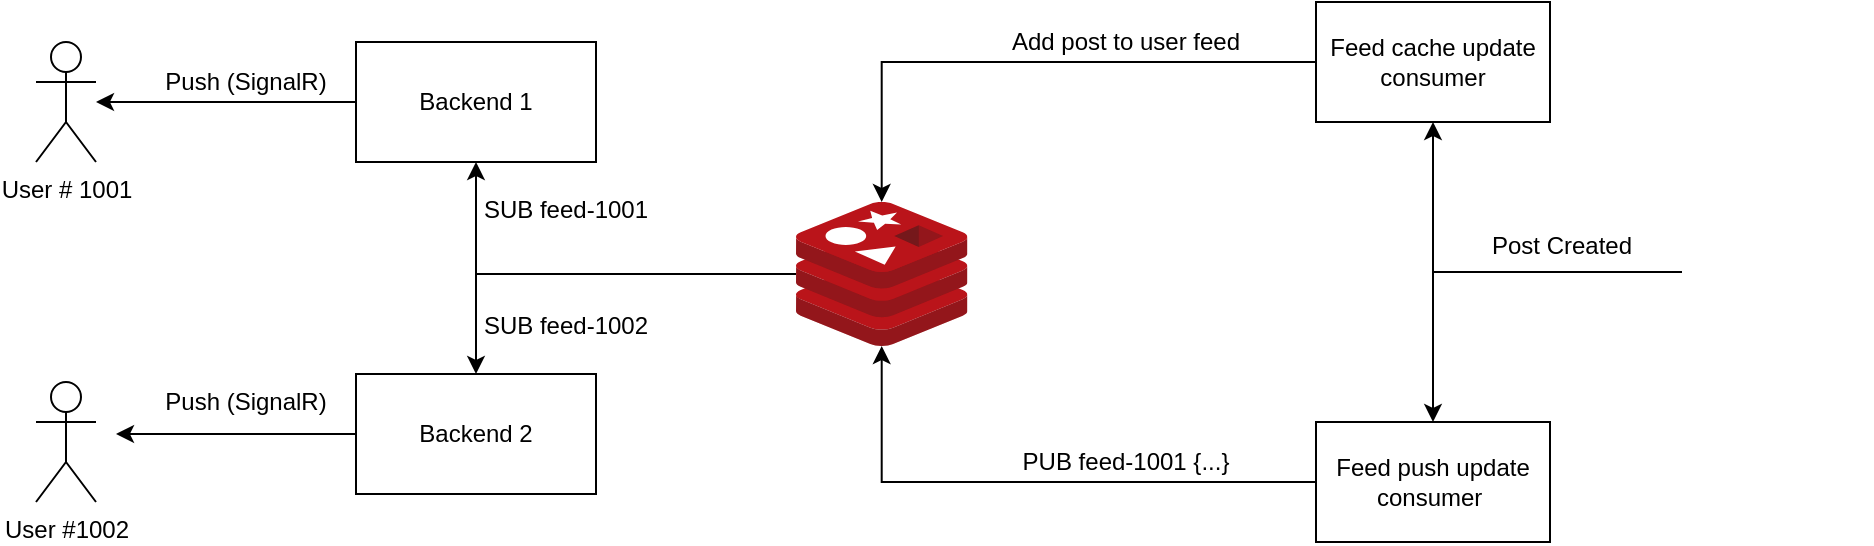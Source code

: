 <mxfile version="15.0.2" type="device"><diagram id="O1AmaUH5Av6IyzkHM9MH" name="Push architecture"><mxGraphModel dx="1673" dy="934" grid="1" gridSize="10" guides="1" tooltips="1" connect="1" arrows="1" fold="1" page="1" pageScale="1" pageWidth="1169" pageHeight="827" math="0" shadow="0"><root><mxCell id="0"/><mxCell id="1" parent="0"/><mxCell id="CNZq-4WSAqISuZB1Ox7F-7" style="edgeStyle=orthogonalEdgeStyle;rounded=0;orthogonalLoop=1;jettySize=auto;html=1;" edge="1" parent="1" source="CNZq-4WSAqISuZB1Ox7F-3" target="CNZq-4WSAqISuZB1Ox7F-6"><mxGeometry relative="1" as="geometry"/></mxCell><mxCell id="CNZq-4WSAqISuZB1Ox7F-10" style="edgeStyle=orthogonalEdgeStyle;rounded=0;orthogonalLoop=1;jettySize=auto;html=1;entryX=0.5;entryY=0;entryDx=0;entryDy=0;" edge="1" parent="1" source="CNZq-4WSAqISuZB1Ox7F-3" target="CNZq-4WSAqISuZB1Ox7F-9"><mxGeometry relative="1" as="geometry"/></mxCell><mxCell id="CNZq-4WSAqISuZB1Ox7F-3" value="" style="shape=image;imageAspect=0;aspect=fixed;verticalLabelPosition=bottom;verticalAlign=top;image=https://seeklogo.com/images/R/rabbitmq-logo-25641A76DE-seeklogo.com.png;" vertex="1" parent="1"><mxGeometry x="949" y="364" width="94.67" height="100" as="geometry"/></mxCell><mxCell id="CNZq-4WSAqISuZB1Ox7F-16" style="edgeStyle=orthogonalEdgeStyle;rounded=0;orthogonalLoop=1;jettySize=auto;html=1;" edge="1" parent="1" source="CNZq-4WSAqISuZB1Ox7F-4" target="CNZq-4WSAqISuZB1Ox7F-18"><mxGeometry relative="1" as="geometry"><mxPoint x="285" y="365" as="targetPoint"/></mxGeometry></mxCell><mxCell id="CNZq-4WSAqISuZB1Ox7F-20" style="edgeStyle=orthogonalEdgeStyle;rounded=0;orthogonalLoop=1;jettySize=auto;html=1;entryX=0.5;entryY=0;entryDx=0;entryDy=0;" edge="1" parent="1" source="CNZq-4WSAqISuZB1Ox7F-4" target="CNZq-4WSAqISuZB1Ox7F-19"><mxGeometry relative="1" as="geometry"/></mxCell><mxCell id="CNZq-4WSAqISuZB1Ox7F-4" value="" style="aspect=fixed;html=1;points=[];align=center;image;fontSize=12;image=img/lib/mscae/Cache_Redis_Product.svg;" vertex="1" parent="1"><mxGeometry x="506" y="379" width="85.71" height="72" as="geometry"/></mxCell><mxCell id="CNZq-4WSAqISuZB1Ox7F-11" style="edgeStyle=orthogonalEdgeStyle;rounded=0;orthogonalLoop=1;jettySize=auto;html=1;" edge="1" parent="1" source="CNZq-4WSAqISuZB1Ox7F-6" target="CNZq-4WSAqISuZB1Ox7F-4"><mxGeometry relative="1" as="geometry"/></mxCell><mxCell id="CNZq-4WSAqISuZB1Ox7F-6" value="Feed cache update consumer" style="rounded=0;whiteSpace=wrap;html=1;" vertex="1" parent="1"><mxGeometry x="766" y="279" width="117" height="60" as="geometry"/></mxCell><mxCell id="CNZq-4WSAqISuZB1Ox7F-8" value="Post Created" style="text;html=1;strokeColor=none;fillColor=none;align=center;verticalAlign=middle;whiteSpace=wrap;rounded=0;" vertex="1" parent="1"><mxGeometry x="839" y="388" width="100" height="26" as="geometry"/></mxCell><mxCell id="CNZq-4WSAqISuZB1Ox7F-12" style="edgeStyle=orthogonalEdgeStyle;rounded=0;orthogonalLoop=1;jettySize=auto;html=1;" edge="1" parent="1" source="CNZq-4WSAqISuZB1Ox7F-9" target="CNZq-4WSAqISuZB1Ox7F-4"><mxGeometry relative="1" as="geometry"/></mxCell><mxCell id="CNZq-4WSAqISuZB1Ox7F-9" value="Feed push update consumer&amp;nbsp;" style="rounded=0;whiteSpace=wrap;html=1;" vertex="1" parent="1"><mxGeometry x="766" y="489" width="117" height="60" as="geometry"/></mxCell><mxCell id="CNZq-4WSAqISuZB1Ox7F-13" value="Add post to user feed" style="text;html=1;strokeColor=none;fillColor=none;align=center;verticalAlign=middle;whiteSpace=wrap;rounded=0;" vertex="1" parent="1"><mxGeometry x="606" y="289" width="130" height="20" as="geometry"/></mxCell><mxCell id="CNZq-4WSAqISuZB1Ox7F-14" value="PUB feed-1001 {...}" style="text;html=1;strokeColor=none;fillColor=none;align=center;verticalAlign=middle;whiteSpace=wrap;rounded=0;" vertex="1" parent="1"><mxGeometry x="606" y="499" width="130" height="20" as="geometry"/></mxCell><mxCell id="CNZq-4WSAqISuZB1Ox7F-17" value="SUB feed-1001" style="text;html=1;strokeColor=none;fillColor=none;align=center;verticalAlign=middle;whiteSpace=wrap;rounded=0;" vertex="1" parent="1"><mxGeometry x="326" y="373" width="130" height="20" as="geometry"/></mxCell><mxCell id="CNZq-4WSAqISuZB1Ox7F-23" style="edgeStyle=orthogonalEdgeStyle;rounded=0;orthogonalLoop=1;jettySize=auto;html=1;" edge="1" parent="1" source="CNZq-4WSAqISuZB1Ox7F-18"><mxGeometry relative="1" as="geometry"><mxPoint x="156" y="329" as="targetPoint"/></mxGeometry></mxCell><mxCell id="CNZq-4WSAqISuZB1Ox7F-18" value="Backend 1" style="rounded=0;whiteSpace=wrap;html=1;" vertex="1" parent="1"><mxGeometry x="286" y="299" width="120" height="60" as="geometry"/></mxCell><mxCell id="CNZq-4WSAqISuZB1Ox7F-22" style="edgeStyle=orthogonalEdgeStyle;rounded=0;orthogonalLoop=1;jettySize=auto;html=1;" edge="1" parent="1" source="CNZq-4WSAqISuZB1Ox7F-19"><mxGeometry relative="1" as="geometry"><mxPoint x="166" y="495" as="targetPoint"/></mxGeometry></mxCell><mxCell id="CNZq-4WSAqISuZB1Ox7F-19" value="Backend 2" style="rounded=0;whiteSpace=wrap;html=1;" vertex="1" parent="1"><mxGeometry x="286" y="465" width="120" height="60" as="geometry"/></mxCell><mxCell id="CNZq-4WSAqISuZB1Ox7F-21" value="SUB feed-1002" style="text;html=1;strokeColor=none;fillColor=none;align=center;verticalAlign=middle;whiteSpace=wrap;rounded=0;" vertex="1" parent="1"><mxGeometry x="326" y="431" width="130" height="20" as="geometry"/></mxCell><mxCell id="CNZq-4WSAqISuZB1Ox7F-24" value="User #1002" style="shape=umlActor;verticalLabelPosition=bottom;verticalAlign=top;html=1;outlineConnect=0;" vertex="1" parent="1"><mxGeometry x="126" y="469" width="30" height="60" as="geometry"/></mxCell><mxCell id="CNZq-4WSAqISuZB1Ox7F-25" value="User # 1001" style="shape=umlActor;verticalLabelPosition=bottom;verticalAlign=top;html=1;outlineConnect=0;" vertex="1" parent="1"><mxGeometry x="126" y="299" width="30" height="60" as="geometry"/></mxCell><mxCell id="CNZq-4WSAqISuZB1Ox7F-29" value="Push (SignalR)" style="text;html=1;strokeColor=none;fillColor=none;align=center;verticalAlign=middle;whiteSpace=wrap;rounded=0;" vertex="1" parent="1"><mxGeometry x="186" y="469" width="90" height="20" as="geometry"/></mxCell><mxCell id="CNZq-4WSAqISuZB1Ox7F-30" value="Push (SignalR)" style="text;html=1;strokeColor=none;fillColor=none;align=center;verticalAlign=middle;whiteSpace=wrap;rounded=0;" vertex="1" parent="1"><mxGeometry x="186" y="309" width="90" height="20" as="geometry"/></mxCell></root></mxGraphModel></diagram></mxfile>
